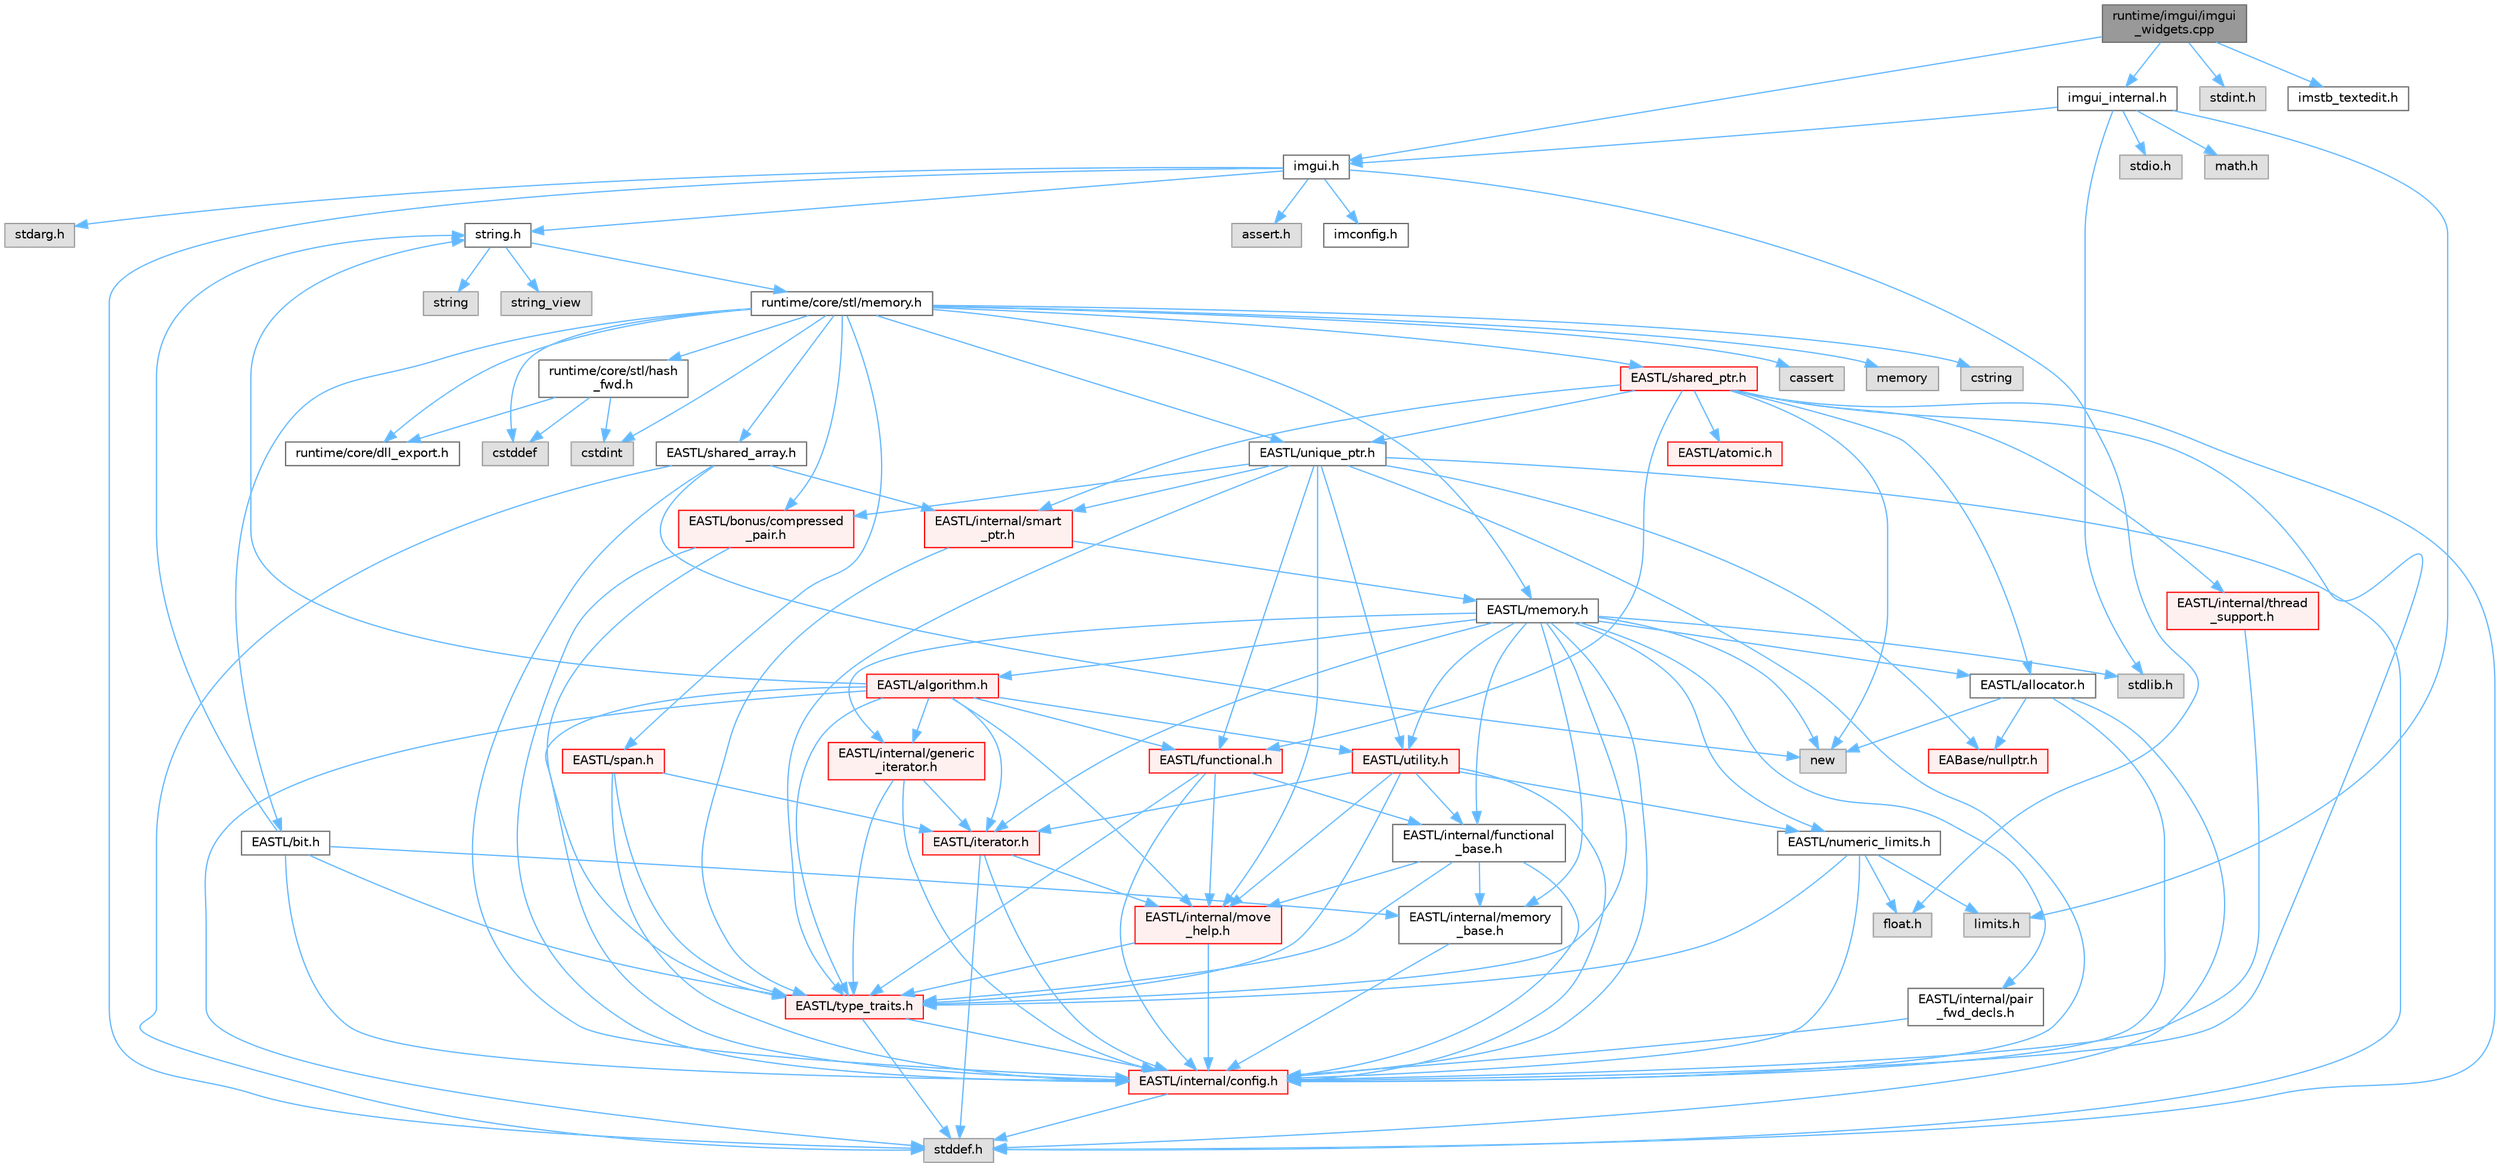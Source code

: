 digraph "runtime/imgui/imgui_widgets.cpp"
{
 // LATEX_PDF_SIZE
  bgcolor="transparent";
  edge [fontname=Helvetica,fontsize=10,labelfontname=Helvetica,labelfontsize=10];
  node [fontname=Helvetica,fontsize=10,shape=box,height=0.2,width=0.4];
  Node1 [id="Node000001",label="runtime/imgui/imgui\l_widgets.cpp",height=0.2,width=0.4,color="gray40", fillcolor="grey60", style="filled", fontcolor="black",tooltip=" "];
  Node1 -> Node2 [id="edge1_Node000001_Node000002",color="steelblue1",style="solid",tooltip=" "];
  Node2 [id="Node000002",label="imgui.h",height=0.2,width=0.4,color="grey40", fillcolor="white", style="filled",URL="$imgui_8h.html",tooltip=" "];
  Node2 -> Node3 [id="edge2_Node000002_Node000003",color="steelblue1",style="solid",tooltip=" "];
  Node3 [id="Node000003",label="imconfig.h",height=0.2,width=0.4,color="grey40", fillcolor="white", style="filled",URL="$imconfig_8h.html",tooltip=" "];
  Node2 -> Node4 [id="edge3_Node000002_Node000004",color="steelblue1",style="solid",tooltip=" "];
  Node4 [id="Node000004",label="float.h",height=0.2,width=0.4,color="grey60", fillcolor="#E0E0E0", style="filled",tooltip=" "];
  Node2 -> Node5 [id="edge4_Node000002_Node000005",color="steelblue1",style="solid",tooltip=" "];
  Node5 [id="Node000005",label="stdarg.h",height=0.2,width=0.4,color="grey60", fillcolor="#E0E0E0", style="filled",tooltip=" "];
  Node2 -> Node6 [id="edge5_Node000002_Node000006",color="steelblue1",style="solid",tooltip=" "];
  Node6 [id="Node000006",label="stddef.h",height=0.2,width=0.4,color="grey60", fillcolor="#E0E0E0", style="filled",tooltip=" "];
  Node2 -> Node7 [id="edge6_Node000002_Node000007",color="steelblue1",style="solid",tooltip=" "];
  Node7 [id="Node000007",label="string.h",height=0.2,width=0.4,color="grey40", fillcolor="white", style="filled",URL="$string_8h.html",tooltip=" "];
  Node7 -> Node8 [id="edge7_Node000007_Node000008",color="steelblue1",style="solid",tooltip=" "];
  Node8 [id="Node000008",label="string",height=0.2,width=0.4,color="grey60", fillcolor="#E0E0E0", style="filled",tooltip=" "];
  Node7 -> Node9 [id="edge8_Node000007_Node000009",color="steelblue1",style="solid",tooltip=" "];
  Node9 [id="Node000009",label="string_view",height=0.2,width=0.4,color="grey60", fillcolor="#E0E0E0", style="filled",tooltip=" "];
  Node7 -> Node10 [id="edge9_Node000007_Node000010",color="steelblue1",style="solid",tooltip=" "];
  Node10 [id="Node000010",label="runtime/core/stl/memory.h",height=0.2,width=0.4,color="grey40", fillcolor="white", style="filled",URL="$core_2stl_2memory_8h.html",tooltip=" "];
  Node10 -> Node11 [id="edge10_Node000010_Node000011",color="steelblue1",style="solid",tooltip=" "];
  Node11 [id="Node000011",label="cstddef",height=0.2,width=0.4,color="grey60", fillcolor="#E0E0E0", style="filled",tooltip=" "];
  Node10 -> Node12 [id="edge11_Node000010_Node000012",color="steelblue1",style="solid",tooltip=" "];
  Node12 [id="Node000012",label="cstdint",height=0.2,width=0.4,color="grey60", fillcolor="#E0E0E0", style="filled",tooltip=" "];
  Node10 -> Node13 [id="edge12_Node000010_Node000013",color="steelblue1",style="solid",tooltip=" "];
  Node13 [id="Node000013",label="cassert",height=0.2,width=0.4,color="grey60", fillcolor="#E0E0E0", style="filled",tooltip=" "];
  Node10 -> Node14 [id="edge13_Node000010_Node000014",color="steelblue1",style="solid",tooltip=" "];
  Node14 [id="Node000014",label="memory",height=0.2,width=0.4,color="grey60", fillcolor="#E0E0E0", style="filled",tooltip=" "];
  Node10 -> Node15 [id="edge14_Node000010_Node000015",color="steelblue1",style="solid",tooltip=" "];
  Node15 [id="Node000015",label="cstring",height=0.2,width=0.4,color="grey60", fillcolor="#E0E0E0", style="filled",tooltip=" "];
  Node10 -> Node16 [id="edge15_Node000010_Node000016",color="steelblue1",style="solid",tooltip=" "];
  Node16 [id="Node000016",label="EASTL/bit.h",height=0.2,width=0.4,color="grey40", fillcolor="white", style="filled",URL="$bit_8h.html",tooltip=" "];
  Node16 -> Node17 [id="edge16_Node000016_Node000017",color="steelblue1",style="solid",tooltip=" "];
  Node17 [id="Node000017",label="EASTL/internal/config.h",height=0.2,width=0.4,color="red", fillcolor="#FFF0F0", style="filled",URL="$config_8h.html",tooltip=" "];
  Node17 -> Node6 [id="edge17_Node000017_Node000006",color="steelblue1",style="solid",tooltip=" "];
  Node16 -> Node25 [id="edge18_Node000016_Node000025",color="steelblue1",style="solid",tooltip=" "];
  Node25 [id="Node000025",label="EASTL/internal/memory\l_base.h",height=0.2,width=0.4,color="grey40", fillcolor="white", style="filled",URL="$memory__base_8h.html",tooltip=" "];
  Node25 -> Node17 [id="edge19_Node000025_Node000017",color="steelblue1",style="solid",tooltip=" "];
  Node16 -> Node26 [id="edge20_Node000016_Node000026",color="steelblue1",style="solid",tooltip=" "];
  Node26 [id="Node000026",label="EASTL/type_traits.h",height=0.2,width=0.4,color="red", fillcolor="#FFF0F0", style="filled",URL="$_e_a_s_t_l_2include_2_e_a_s_t_l_2type__traits_8h.html",tooltip=" "];
  Node26 -> Node17 [id="edge21_Node000026_Node000017",color="steelblue1",style="solid",tooltip=" "];
  Node26 -> Node6 [id="edge22_Node000026_Node000006",color="steelblue1",style="solid",tooltip=" "];
  Node16 -> Node7 [id="edge23_Node000016_Node000007",color="steelblue1",style="solid",tooltip=" "];
  Node10 -> Node36 [id="edge24_Node000010_Node000036",color="steelblue1",style="solid",tooltip=" "];
  Node36 [id="Node000036",label="EASTL/memory.h",height=0.2,width=0.4,color="grey40", fillcolor="white", style="filled",URL="$_e_a_s_t_l_2include_2_e_a_s_t_l_2memory_8h.html",tooltip=" "];
  Node36 -> Node17 [id="edge25_Node000036_Node000017",color="steelblue1",style="solid",tooltip=" "];
  Node36 -> Node25 [id="edge26_Node000036_Node000025",color="steelblue1",style="solid",tooltip=" "];
  Node36 -> Node37 [id="edge27_Node000036_Node000037",color="steelblue1",style="solid",tooltip=" "];
  Node37 [id="Node000037",label="EASTL/internal/generic\l_iterator.h",height=0.2,width=0.4,color="red", fillcolor="#FFF0F0", style="filled",URL="$generic__iterator_8h.html",tooltip=" "];
  Node37 -> Node17 [id="edge28_Node000037_Node000017",color="steelblue1",style="solid",tooltip=" "];
  Node37 -> Node38 [id="edge29_Node000037_Node000038",color="steelblue1",style="solid",tooltip=" "];
  Node38 [id="Node000038",label="EASTL/iterator.h",height=0.2,width=0.4,color="red", fillcolor="#FFF0F0", style="filled",URL="$_e_a_s_t_l_2include_2_e_a_s_t_l_2iterator_8h.html",tooltip=" "];
  Node38 -> Node17 [id="edge30_Node000038_Node000017",color="steelblue1",style="solid",tooltip=" "];
  Node38 -> Node39 [id="edge31_Node000038_Node000039",color="steelblue1",style="solid",tooltip=" "];
  Node39 [id="Node000039",label="EASTL/internal/move\l_help.h",height=0.2,width=0.4,color="red", fillcolor="#FFF0F0", style="filled",URL="$move__help_8h.html",tooltip=" "];
  Node39 -> Node17 [id="edge32_Node000039_Node000017",color="steelblue1",style="solid",tooltip=" "];
  Node39 -> Node26 [id="edge33_Node000039_Node000026",color="steelblue1",style="solid",tooltip=" "];
  Node38 -> Node6 [id="edge34_Node000038_Node000006",color="steelblue1",style="solid",tooltip=" "];
  Node37 -> Node26 [id="edge35_Node000037_Node000026",color="steelblue1",style="solid",tooltip=" "];
  Node36 -> Node41 [id="edge36_Node000036_Node000041",color="steelblue1",style="solid",tooltip=" "];
  Node41 [id="Node000041",label="EASTL/internal/pair\l_fwd_decls.h",height=0.2,width=0.4,color="grey40", fillcolor="white", style="filled",URL="$pair__fwd__decls_8h.html",tooltip=" "];
  Node41 -> Node17 [id="edge37_Node000041_Node000017",color="steelblue1",style="solid",tooltip=" "];
  Node36 -> Node42 [id="edge38_Node000036_Node000042",color="steelblue1",style="solid",tooltip=" "];
  Node42 [id="Node000042",label="EASTL/internal/functional\l_base.h",height=0.2,width=0.4,color="grey40", fillcolor="white", style="filled",URL="$functional__base_8h.html",tooltip=" "];
  Node42 -> Node17 [id="edge39_Node000042_Node000017",color="steelblue1",style="solid",tooltip=" "];
  Node42 -> Node25 [id="edge40_Node000042_Node000025",color="steelblue1",style="solid",tooltip=" "];
  Node42 -> Node39 [id="edge41_Node000042_Node000039",color="steelblue1",style="solid",tooltip=" "];
  Node42 -> Node26 [id="edge42_Node000042_Node000026",color="steelblue1",style="solid",tooltip=" "];
  Node36 -> Node43 [id="edge43_Node000036_Node000043",color="steelblue1",style="solid",tooltip=" "];
  Node43 [id="Node000043",label="EASTL/algorithm.h",height=0.2,width=0.4,color="red", fillcolor="#FFF0F0", style="filled",URL="$_e_a_s_t_l_2include_2_e_a_s_t_l_2algorithm_8h.html",tooltip=" "];
  Node43 -> Node17 [id="edge44_Node000043_Node000017",color="steelblue1",style="solid",tooltip=" "];
  Node43 -> Node26 [id="edge45_Node000043_Node000026",color="steelblue1",style="solid",tooltip=" "];
  Node43 -> Node39 [id="edge46_Node000043_Node000039",color="steelblue1",style="solid",tooltip=" "];
  Node43 -> Node38 [id="edge47_Node000043_Node000038",color="steelblue1",style="solid",tooltip=" "];
  Node43 -> Node46 [id="edge48_Node000043_Node000046",color="steelblue1",style="solid",tooltip=" "];
  Node46 [id="Node000046",label="EASTL/functional.h",height=0.2,width=0.4,color="red", fillcolor="#FFF0F0", style="filled",URL="$_e_a_s_t_l_2include_2_e_a_s_t_l_2functional_8h.html",tooltip=" "];
  Node46 -> Node17 [id="edge49_Node000046_Node000017",color="steelblue1",style="solid",tooltip=" "];
  Node46 -> Node39 [id="edge50_Node000046_Node000039",color="steelblue1",style="solid",tooltip=" "];
  Node46 -> Node26 [id="edge51_Node000046_Node000026",color="steelblue1",style="solid",tooltip=" "];
  Node46 -> Node42 [id="edge52_Node000046_Node000042",color="steelblue1",style="solid",tooltip=" "];
  Node43 -> Node53 [id="edge53_Node000043_Node000053",color="steelblue1",style="solid",tooltip=" "];
  Node53 [id="Node000053",label="EASTL/utility.h",height=0.2,width=0.4,color="red", fillcolor="#FFF0F0", style="filled",URL="$_e_a_s_t_l_2include_2_e_a_s_t_l_2utility_8h.html",tooltip=" "];
  Node53 -> Node17 [id="edge54_Node000053_Node000017",color="steelblue1",style="solid",tooltip=" "];
  Node53 -> Node26 [id="edge55_Node000053_Node000026",color="steelblue1",style="solid",tooltip=" "];
  Node53 -> Node38 [id="edge56_Node000053_Node000038",color="steelblue1",style="solid",tooltip=" "];
  Node53 -> Node54 [id="edge57_Node000053_Node000054",color="steelblue1",style="solid",tooltip=" "];
  Node54 [id="Node000054",label="EASTL/numeric_limits.h",height=0.2,width=0.4,color="grey40", fillcolor="white", style="filled",URL="$numeric__limits_8h.html",tooltip=" "];
  Node54 -> Node17 [id="edge58_Node000054_Node000017",color="steelblue1",style="solid",tooltip=" "];
  Node54 -> Node26 [id="edge59_Node000054_Node000026",color="steelblue1",style="solid",tooltip=" "];
  Node54 -> Node30 [id="edge60_Node000054_Node000030",color="steelblue1",style="solid",tooltip=" "];
  Node30 [id="Node000030",label="limits.h",height=0.2,width=0.4,color="grey60", fillcolor="#E0E0E0", style="filled",tooltip=" "];
  Node54 -> Node4 [id="edge61_Node000054_Node000004",color="steelblue1",style="solid",tooltip=" "];
  Node53 -> Node42 [id="edge62_Node000053_Node000042",color="steelblue1",style="solid",tooltip=" "];
  Node53 -> Node39 [id="edge63_Node000053_Node000039",color="steelblue1",style="solid",tooltip=" "];
  Node43 -> Node37 [id="edge64_Node000043_Node000037",color="steelblue1",style="solid",tooltip=" "];
  Node43 -> Node6 [id="edge65_Node000043_Node000006",color="steelblue1",style="solid",tooltip=" "];
  Node43 -> Node7 [id="edge66_Node000043_Node000007",color="steelblue1",style="solid",tooltip=" "];
  Node36 -> Node26 [id="edge67_Node000036_Node000026",color="steelblue1",style="solid",tooltip=" "];
  Node36 -> Node50 [id="edge68_Node000036_Node000050",color="steelblue1",style="solid",tooltip=" "];
  Node50 [id="Node000050",label="EASTL/allocator.h",height=0.2,width=0.4,color="grey40", fillcolor="white", style="filled",URL="$allocator_8h.html",tooltip=" "];
  Node50 -> Node17 [id="edge69_Node000050_Node000017",color="steelblue1",style="solid",tooltip=" "];
  Node50 -> Node28 [id="edge70_Node000050_Node000028",color="steelblue1",style="solid",tooltip=" "];
  Node28 [id="Node000028",label="EABase/nullptr.h",height=0.2,width=0.4,color="red", fillcolor="#FFF0F0", style="filled",URL="$nullptr_8h.html",tooltip=" "];
  Node50 -> Node6 [id="edge71_Node000050_Node000006",color="steelblue1",style="solid",tooltip=" "];
  Node50 -> Node51 [id="edge72_Node000050_Node000051",color="steelblue1",style="solid",tooltip=" "];
  Node51 [id="Node000051",label="new",height=0.2,width=0.4,color="grey60", fillcolor="#E0E0E0", style="filled",tooltip=" "];
  Node36 -> Node38 [id="edge73_Node000036_Node000038",color="steelblue1",style="solid",tooltip=" "];
  Node36 -> Node53 [id="edge74_Node000036_Node000053",color="steelblue1",style="solid",tooltip=" "];
  Node36 -> Node54 [id="edge75_Node000036_Node000054",color="steelblue1",style="solid",tooltip=" "];
  Node36 -> Node62 [id="edge76_Node000036_Node000062",color="steelblue1",style="solid",tooltip=" "];
  Node62 [id="Node000062",label="stdlib.h",height=0.2,width=0.4,color="grey60", fillcolor="#E0E0E0", style="filled",tooltip=" "];
  Node36 -> Node51 [id="edge77_Node000036_Node000051",color="steelblue1",style="solid",tooltip=" "];
  Node10 -> Node63 [id="edge78_Node000010_Node000063",color="steelblue1",style="solid",tooltip=" "];
  Node63 [id="Node000063",label="EASTL/shared_array.h",height=0.2,width=0.4,color="grey40", fillcolor="white", style="filled",URL="$shared__array_8h.html",tooltip=" "];
  Node63 -> Node17 [id="edge79_Node000063_Node000017",color="steelblue1",style="solid",tooltip=" "];
  Node63 -> Node64 [id="edge80_Node000063_Node000064",color="steelblue1",style="solid",tooltip=" "];
  Node64 [id="Node000064",label="EASTL/internal/smart\l_ptr.h",height=0.2,width=0.4,color="red", fillcolor="#FFF0F0", style="filled",URL="$smart__ptr_8h.html",tooltip=" "];
  Node64 -> Node36 [id="edge81_Node000064_Node000036",color="steelblue1",style="solid",tooltip=" "];
  Node64 -> Node26 [id="edge82_Node000064_Node000026",color="steelblue1",style="solid",tooltip=" "];
  Node63 -> Node51 [id="edge83_Node000063_Node000051",color="steelblue1",style="solid",tooltip=" "];
  Node63 -> Node6 [id="edge84_Node000063_Node000006",color="steelblue1",style="solid",tooltip=" "];
  Node10 -> Node66 [id="edge85_Node000010_Node000066",color="steelblue1",style="solid",tooltip=" "];
  Node66 [id="Node000066",label="EASTL/unique_ptr.h",height=0.2,width=0.4,color="grey40", fillcolor="white", style="filled",URL="$unique__ptr_8h.html",tooltip=" "];
  Node66 -> Node28 [id="edge86_Node000066_Node000028",color="steelblue1",style="solid",tooltip=" "];
  Node66 -> Node67 [id="edge87_Node000066_Node000067",color="steelblue1",style="solid",tooltip=" "];
  Node67 [id="Node000067",label="EASTL/bonus/compressed\l_pair.h",height=0.2,width=0.4,color="red", fillcolor="#FFF0F0", style="filled",URL="$compressed__pair_8h.html",tooltip=" "];
  Node67 -> Node17 [id="edge88_Node000067_Node000017",color="steelblue1",style="solid",tooltip=" "];
  Node67 -> Node26 [id="edge89_Node000067_Node000026",color="steelblue1",style="solid",tooltip=" "];
  Node66 -> Node46 [id="edge90_Node000066_Node000046",color="steelblue1",style="solid",tooltip=" "];
  Node66 -> Node17 [id="edge91_Node000066_Node000017",color="steelblue1",style="solid",tooltip=" "];
  Node66 -> Node39 [id="edge92_Node000066_Node000039",color="steelblue1",style="solid",tooltip=" "];
  Node66 -> Node64 [id="edge93_Node000066_Node000064",color="steelblue1",style="solid",tooltip=" "];
  Node66 -> Node26 [id="edge94_Node000066_Node000026",color="steelblue1",style="solid",tooltip=" "];
  Node66 -> Node53 [id="edge95_Node000066_Node000053",color="steelblue1",style="solid",tooltip=" "];
  Node66 -> Node6 [id="edge96_Node000066_Node000006",color="steelblue1",style="solid",tooltip=" "];
  Node10 -> Node69 [id="edge97_Node000010_Node000069",color="steelblue1",style="solid",tooltip=" "];
  Node69 [id="Node000069",label="EASTL/shared_ptr.h",height=0.2,width=0.4,color="red", fillcolor="#FFF0F0", style="filled",URL="$shared__ptr_8h.html",tooltip=" "];
  Node69 -> Node17 [id="edge98_Node000069_Node000017",color="steelblue1",style="solid",tooltip=" "];
  Node69 -> Node64 [id="edge99_Node000069_Node000064",color="steelblue1",style="solid",tooltip=" "];
  Node69 -> Node70 [id="edge100_Node000069_Node000070",color="steelblue1",style="solid",tooltip=" "];
  Node70 [id="Node000070",label="EASTL/internal/thread\l_support.h",height=0.2,width=0.4,color="red", fillcolor="#FFF0F0", style="filled",URL="$thread__support_8h.html",tooltip=" "];
  Node70 -> Node17 [id="edge101_Node000070_Node000017",color="steelblue1",style="solid",tooltip=" "];
  Node69 -> Node66 [id="edge102_Node000069_Node000066",color="steelblue1",style="solid",tooltip=" "];
  Node69 -> Node46 [id="edge103_Node000069_Node000046",color="steelblue1",style="solid",tooltip=" "];
  Node69 -> Node50 [id="edge104_Node000069_Node000050",color="steelblue1",style="solid",tooltip=" "];
  Node69 -> Node71 [id="edge105_Node000069_Node000071",color="steelblue1",style="solid",tooltip=" "];
  Node71 [id="Node000071",label="EASTL/atomic.h",height=0.2,width=0.4,color="red", fillcolor="#FFF0F0", style="filled",URL="$_e_a_s_t_l_2include_2_e_a_s_t_l_2atomic_8h.html",tooltip=" "];
  Node69 -> Node51 [id="edge106_Node000069_Node000051",color="steelblue1",style="solid",tooltip=" "];
  Node69 -> Node6 [id="edge107_Node000069_Node000006",color="steelblue1",style="solid",tooltip=" "];
  Node10 -> Node149 [id="edge108_Node000010_Node000149",color="steelblue1",style="solid",tooltip=" "];
  Node149 [id="Node000149",label="EASTL/span.h",height=0.2,width=0.4,color="red", fillcolor="#FFF0F0", style="filled",URL="$span_8h.html",tooltip=" "];
  Node149 -> Node17 [id="edge109_Node000149_Node000017",color="steelblue1",style="solid",tooltip=" "];
  Node149 -> Node26 [id="edge110_Node000149_Node000026",color="steelblue1",style="solid",tooltip=" "];
  Node149 -> Node38 [id="edge111_Node000149_Node000038",color="steelblue1",style="solid",tooltip=" "];
  Node10 -> Node67 [id="edge112_Node000010_Node000067",color="steelblue1",style="solid",tooltip=" "];
  Node10 -> Node152 [id="edge113_Node000010_Node000152",color="steelblue1",style="solid",tooltip=" "];
  Node152 [id="Node000152",label="runtime/core/dll_export.h",height=0.2,width=0.4,color="grey40", fillcolor="white", style="filled",URL="$dll__export_8h.html",tooltip=" "];
  Node10 -> Node153 [id="edge114_Node000010_Node000153",color="steelblue1",style="solid",tooltip=" "];
  Node153 [id="Node000153",label="runtime/core/stl/hash\l_fwd.h",height=0.2,width=0.4,color="grey40", fillcolor="white", style="filled",URL="$hash__fwd_8h.html",tooltip=" "];
  Node153 -> Node11 [id="edge115_Node000153_Node000011",color="steelblue1",style="solid",tooltip=" "];
  Node153 -> Node12 [id="edge116_Node000153_Node000012",color="steelblue1",style="solid",tooltip=" "];
  Node153 -> Node152 [id="edge117_Node000153_Node000152",color="steelblue1",style="solid",tooltip=" "];
  Node2 -> Node154 [id="edge118_Node000002_Node000154",color="steelblue1",style="solid",tooltip=" "];
  Node154 [id="Node000154",label="assert.h",height=0.2,width=0.4,color="grey60", fillcolor="#E0E0E0", style="filled",tooltip=" "];
  Node1 -> Node155 [id="edge119_Node000001_Node000155",color="steelblue1",style="solid",tooltip=" "];
  Node155 [id="Node000155",label="imgui_internal.h",height=0.2,width=0.4,color="grey40", fillcolor="white", style="filled",URL="$imgui__internal_8h.html",tooltip=" "];
  Node155 -> Node2 [id="edge120_Node000155_Node000002",color="steelblue1",style="solid",tooltip=" "];
  Node155 -> Node156 [id="edge121_Node000155_Node000156",color="steelblue1",style="solid",tooltip=" "];
  Node156 [id="Node000156",label="stdio.h",height=0.2,width=0.4,color="grey60", fillcolor="#E0E0E0", style="filled",tooltip=" "];
  Node155 -> Node62 [id="edge122_Node000155_Node000062",color="steelblue1",style="solid",tooltip=" "];
  Node155 -> Node157 [id="edge123_Node000155_Node000157",color="steelblue1",style="solid",tooltip=" "];
  Node157 [id="Node000157",label="math.h",height=0.2,width=0.4,color="grey60", fillcolor="#E0E0E0", style="filled",tooltip=" "];
  Node155 -> Node30 [id="edge124_Node000155_Node000030",color="steelblue1",style="solid",tooltip=" "];
  Node1 -> Node158 [id="edge125_Node000001_Node000158",color="steelblue1",style="solid",tooltip=" "];
  Node158 [id="Node000158",label="stdint.h",height=0.2,width=0.4,color="grey60", fillcolor="#E0E0E0", style="filled",tooltip=" "];
  Node1 -> Node159 [id="edge126_Node000001_Node000159",color="steelblue1",style="solid",tooltip=" "];
  Node159 [id="Node000159",label="imstb_textedit.h",height=0.2,width=0.4,color="grey40", fillcolor="white", style="filled",URL="$imstb__textedit_8h.html",tooltip=" "];
}
